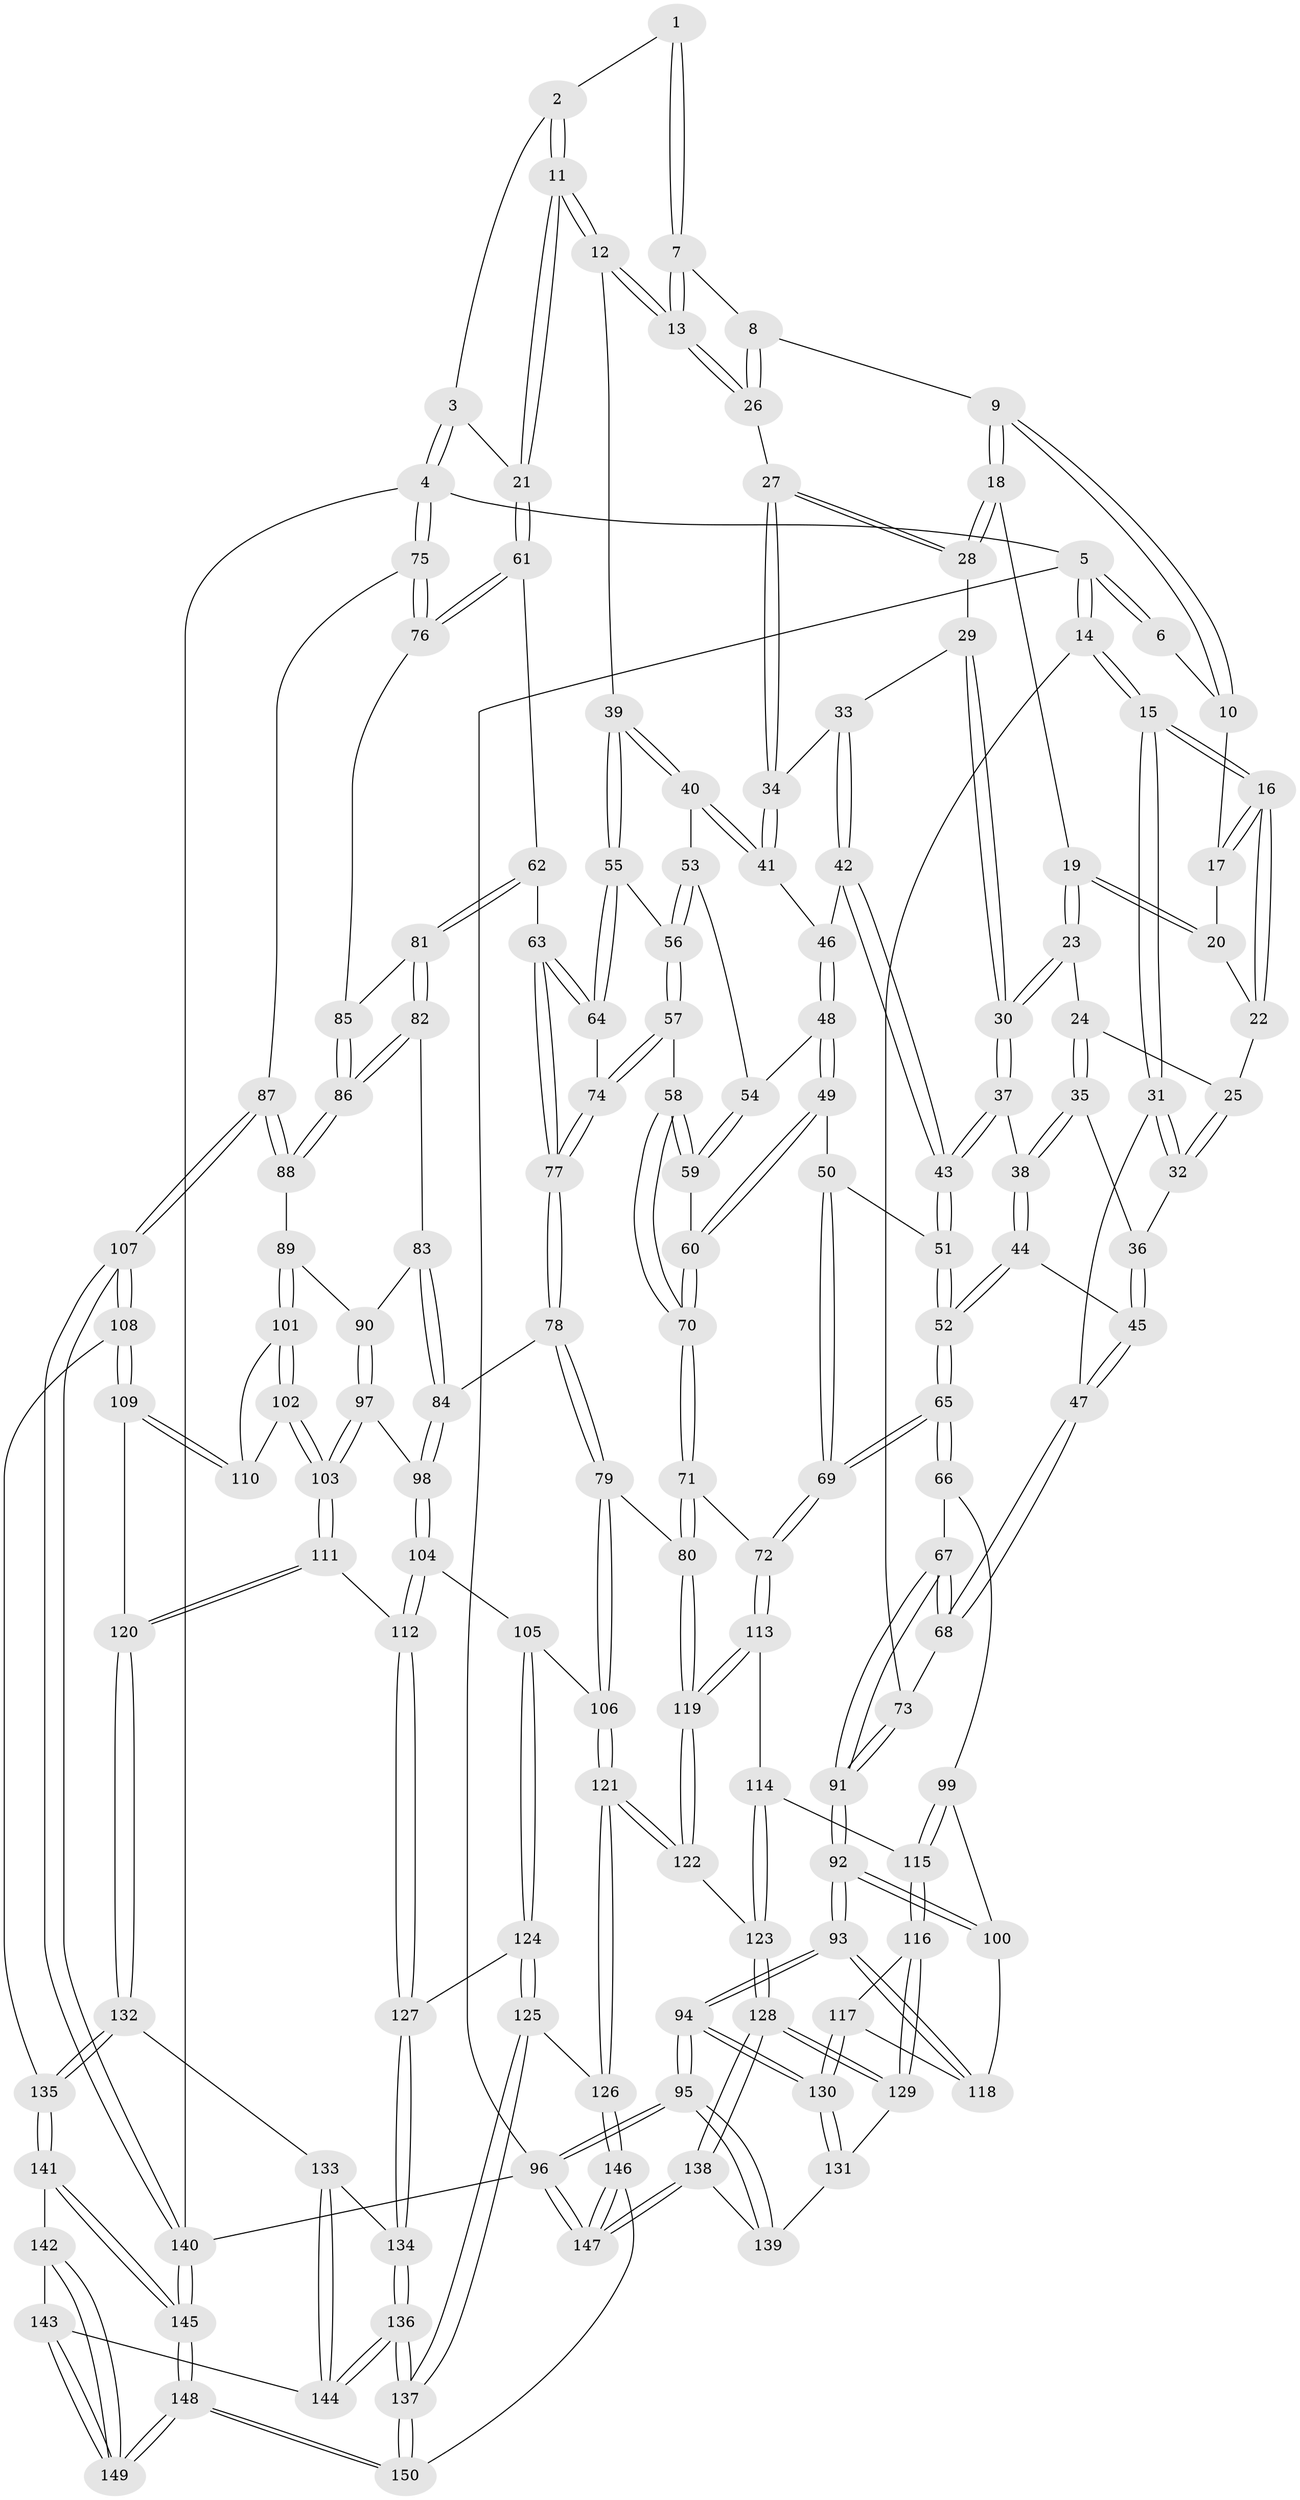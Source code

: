 // Generated by graph-tools (version 1.1) at 2025/00/03/09/25 05:00:37]
// undirected, 150 vertices, 372 edges
graph export_dot {
graph [start="1"]
  node [color=gray90,style=filled];
  1 [pos="+0.5979396321633249+0"];
  2 [pos="+0.6949780214540899+0"];
  3 [pos="+1+0"];
  4 [pos="+1+0"];
  5 [pos="+0+0"];
  6 [pos="+0.2988541256162689+0"];
  7 [pos="+0.5840030982269814+0"];
  8 [pos="+0.506158763526834+0.07549108751628864"];
  9 [pos="+0.3476616996763711+0.04162626560350429"];
  10 [pos="+0.2978507954724776+0"];
  11 [pos="+0.8088014494806428+0.1823694468709697"];
  12 [pos="+0.6861563617379678+0.17548642714906557"];
  13 [pos="+0.6849206313695957+0.17394121066265295"];
  14 [pos="+0+0.0879430502086665"];
  15 [pos="+0+0.09452484527079903"];
  16 [pos="+0+0.08667801759708453"];
  17 [pos="+0.2017600856151507+0.030168964942636663"];
  18 [pos="+0.34166811051737034+0.08345088032228903"];
  19 [pos="+0.2784703215566654+0.11000635047671237"];
  20 [pos="+0.196791466384612+0.08524274687946366"];
  21 [pos="+0.8257508627836744+0.19064211930336034"];
  22 [pos="+0.190918227414793+0.0925907447115522"];
  23 [pos="+0.2534248489876347+0.15644251735344367"];
  24 [pos="+0.2186597682250389+0.1656585813793717"];
  25 [pos="+0.1879033211860445+0.14650199890187332"];
  26 [pos="+0.5023217152954076+0.1188986363138619"];
  27 [pos="+0.4910659727461792+0.13798800721518467"];
  28 [pos="+0.3454214392297155+0.09206136013461738"];
  29 [pos="+0.3507183177166813+0.1289418017650443"];
  30 [pos="+0.29665640344683175+0.20819814729428474"];
  31 [pos="+0.07936324059837649+0.2087346465815199"];
  32 [pos="+0.11705061472922766+0.19249564870522595"];
  33 [pos="+0.3882263489385505+0.17590154677633968"];
  34 [pos="+0.48309932204961686+0.17647448537208557"];
  35 [pos="+0.2206131825245265+0.1968594992632905"];
  36 [pos="+0.2090891562372121+0.21088585032325877"];
  37 [pos="+0.2958482393907283+0.2194415800892972"];
  38 [pos="+0.2773769742440519+0.231495112029643"];
  39 [pos="+0.6371557103204806+0.22428615073097669"];
  40 [pos="+0.5069378750746428+0.22709473554269818"];
  41 [pos="+0.49321827990542755+0.20789902009419367"];
  42 [pos="+0.3785207736384487+0.22423837236665467"];
  43 [pos="+0.33429922905387094+0.24127803680769108"];
  44 [pos="+0.24948538626371153+0.27433363499722296"];
  45 [pos="+0.20190412802840677+0.2625568377762"];
  46 [pos="+0.40083013127707684+0.24381813914720166"];
  47 [pos="+0.14139031955118395+0.2770296177854653"];
  48 [pos="+0.4060821548329055+0.2749828218341164"];
  49 [pos="+0.40510349407408736+0.2866567675811672"];
  50 [pos="+0.3660692155663526+0.3055879327733532"];
  51 [pos="+0.33695697176391226+0.2639882418139438"];
  52 [pos="+0.26950738322424367+0.3294317450182549"];
  53 [pos="+0.5044121694287358+0.23788951086026508"];
  54 [pos="+0.5041458785679622+0.23860356958644854"];
  55 [pos="+0.6330412349477581+0.2501921234224533"];
  56 [pos="+0.5807221668474412+0.3208783092653313"];
  57 [pos="+0.5645194458759561+0.35671420096369516"];
  58 [pos="+0.5230087364454262+0.34828994610642144"];
  59 [pos="+0.49210066340740355+0.28928367038140257"];
  60 [pos="+0.43788730047544683+0.3107103774325385"];
  61 [pos="+0.830110408687858+0.1953689265872973"];
  62 [pos="+0.7792951725691192+0.35549658695361713"];
  63 [pos="+0.7041760637754367+0.3736879747484058"];
  64 [pos="+0.6668822821379046+0.3431753846810333"];
  65 [pos="+0.2838631458262049+0.48893542853631855"];
  66 [pos="+0.2035010066330915+0.47542899792755927"];
  67 [pos="+0.17982305287416578+0.4603535132909339"];
  68 [pos="+0.14670167151464003+0.3594044237346609"];
  69 [pos="+0.2950421913837006+0.49468010256202205"];
  70 [pos="+0.4157017528781983+0.43727440281699065"];
  71 [pos="+0.3619798106002843+0.5199185300583956"];
  72 [pos="+0.2980701581502428+0.49711138411308387"];
  73 [pos="+0+0.23156525542230016"];
  74 [pos="+0.5734311614126821+0.3685741703669088"];
  75 [pos="+1+0.25128990729323475"];
  76 [pos="+1+0.2527027861277001"];
  77 [pos="+0.6097944985439469+0.5087767724645429"];
  78 [pos="+0.6088471271714846+0.5143125084545349"];
  79 [pos="+0.45254274592706045+0.5791808481651572"];
  80 [pos="+0.390001409945931+0.5444743061477351"];
  81 [pos="+0.7845622658148381+0.36617368689138424"];
  82 [pos="+0.7981423930144905+0.42354917843897916"];
  83 [pos="+0.7962260555109465+0.4288647530022695"];
  84 [pos="+0.6627606961276914+0.5396540635569493"];
  85 [pos="+0.9237922140711721+0.3950162888748563"];
  86 [pos="+0.8978249656796876+0.45802870514130684"];
  87 [pos="+1+0.6281862564625198"];
  88 [pos="+0.9320549523594824+0.5479725953554315"];
  89 [pos="+0.8932708193389562+0.5579129071332853"];
  90 [pos="+0.8174231897013167+0.5366364252035137"];
  91 [pos="+0+0.4347284884566525"];
  92 [pos="+0+0.5447334667088278"];
  93 [pos="+0+0.5786871699080463"];
  94 [pos="+0+1"];
  95 [pos="+0+1"];
  96 [pos="+0+1"];
  97 [pos="+0.7203054813543774+0.5744116817292629"];
  98 [pos="+0.6717498600698493+0.548131252381909"];
  99 [pos="+0.09392163101849024+0.6036210367523732"];
  100 [pos="+0.07482774342474352+0.6086795973486637"];
  101 [pos="+0.8549429735040276+0.6135694248924507"];
  102 [pos="+0.7795713995093687+0.6710952709784913"];
  103 [pos="+0.770512359867629+0.6746635562768456"];
  104 [pos="+0.645360574493931+0.7155055142547955"];
  105 [pos="+0.5412918631840685+0.6896963701294291"];
  106 [pos="+0.45955972866300543+0.604128844651649"];
  107 [pos="+1+0.7200596808238778"];
  108 [pos="+1+0.7529165792421827"];
  109 [pos="+0.9814948358335182+0.7409114950873904"];
  110 [pos="+0.8872723258126324+0.6859632987613313"];
  111 [pos="+0.7531003347634033+0.7439192470150092"];
  112 [pos="+0.695811377754865+0.7576347566615608"];
  113 [pos="+0.19828978821343407+0.6899803750935896"];
  114 [pos="+0.17956704272287183+0.7039716354692946"];
  115 [pos="+0.15207356286730556+0.7156151770973922"];
  116 [pos="+0.13687354581691275+0.7344053161302988"];
  117 [pos="+0.07703425431233273+0.7501719369218229"];
  118 [pos="+0.04760008855848671+0.6956253523704303"];
  119 [pos="+0.290897991576571+0.7435327844071439"];
  120 [pos="+0.7741202561694334+0.761949774319911"];
  121 [pos="+0.39604047626868866+0.847682930457333"];
  122 [pos="+0.30826500464111545+0.8467553548140566"];
  123 [pos="+0.29778343315770633+0.8517469065993479"];
  124 [pos="+0.5532435322184973+0.8110302802344053"];
  125 [pos="+0.5354385389575036+0.8445222529902724"];
  126 [pos="+0.4123402842639466+0.8613553135512196"];
  127 [pos="+0.680239885836952+0.7810132744235339"];
  128 [pos="+0.28929593577781093+0.8574776782644182"];
  129 [pos="+0.17605194739819657+0.810401691587728"];
  130 [pos="+0.006077081077951904+0.8322884405512091"];
  131 [pos="+0.12215705671219583+0.8663698689009176"];
  132 [pos="+0.802913405111086+0.845748931536754"];
  133 [pos="+0.7859172747130544+0.8642732411549239"];
  134 [pos="+0.666818838504403+0.8791159951826908"];
  135 [pos="+0.8798606309685507+0.8840575302974246"];
  136 [pos="+0.6329814015052508+0.9476308667962394"];
  137 [pos="+0.6327693447733604+0.947792669377744"];
  138 [pos="+0.22446586734533036+0.9659311312519884"];
  139 [pos="+0.140084102439482+0.8952931565134818"];
  140 [pos="+1+1"];
  141 [pos="+0.8796132961210706+0.8901490010208736"];
  142 [pos="+0.8599567207066126+0.9293553300775441"];
  143 [pos="+0.7744738530496691+0.959906577888158"];
  144 [pos="+0.7557570951120963+0.9429535534553448"];
  145 [pos="+1+1"];
  146 [pos="+0.483430485523011+1"];
  147 [pos="+0.18455078972473674+1"];
  148 [pos="+0.8870873103621689+1"];
  149 [pos="+0.8794332868004131+1"];
  150 [pos="+0.5521108446784414+1"];
  1 -- 2;
  1 -- 7;
  1 -- 7;
  2 -- 3;
  2 -- 11;
  2 -- 11;
  3 -- 4;
  3 -- 4;
  3 -- 21;
  4 -- 5;
  4 -- 75;
  4 -- 75;
  4 -- 140;
  5 -- 6;
  5 -- 6;
  5 -- 14;
  5 -- 14;
  5 -- 96;
  6 -- 10;
  7 -- 8;
  7 -- 13;
  7 -- 13;
  8 -- 9;
  8 -- 26;
  8 -- 26;
  9 -- 10;
  9 -- 10;
  9 -- 18;
  9 -- 18;
  10 -- 17;
  11 -- 12;
  11 -- 12;
  11 -- 21;
  11 -- 21;
  12 -- 13;
  12 -- 13;
  12 -- 39;
  13 -- 26;
  13 -- 26;
  14 -- 15;
  14 -- 15;
  14 -- 73;
  15 -- 16;
  15 -- 16;
  15 -- 31;
  15 -- 31;
  16 -- 17;
  16 -- 17;
  16 -- 22;
  16 -- 22;
  17 -- 20;
  18 -- 19;
  18 -- 28;
  18 -- 28;
  19 -- 20;
  19 -- 20;
  19 -- 23;
  19 -- 23;
  20 -- 22;
  21 -- 61;
  21 -- 61;
  22 -- 25;
  23 -- 24;
  23 -- 30;
  23 -- 30;
  24 -- 25;
  24 -- 35;
  24 -- 35;
  25 -- 32;
  25 -- 32;
  26 -- 27;
  27 -- 28;
  27 -- 28;
  27 -- 34;
  27 -- 34;
  28 -- 29;
  29 -- 30;
  29 -- 30;
  29 -- 33;
  30 -- 37;
  30 -- 37;
  31 -- 32;
  31 -- 32;
  31 -- 47;
  32 -- 36;
  33 -- 34;
  33 -- 42;
  33 -- 42;
  34 -- 41;
  34 -- 41;
  35 -- 36;
  35 -- 38;
  35 -- 38;
  36 -- 45;
  36 -- 45;
  37 -- 38;
  37 -- 43;
  37 -- 43;
  38 -- 44;
  38 -- 44;
  39 -- 40;
  39 -- 40;
  39 -- 55;
  39 -- 55;
  40 -- 41;
  40 -- 41;
  40 -- 53;
  41 -- 46;
  42 -- 43;
  42 -- 43;
  42 -- 46;
  43 -- 51;
  43 -- 51;
  44 -- 45;
  44 -- 52;
  44 -- 52;
  45 -- 47;
  45 -- 47;
  46 -- 48;
  46 -- 48;
  47 -- 68;
  47 -- 68;
  48 -- 49;
  48 -- 49;
  48 -- 54;
  49 -- 50;
  49 -- 60;
  49 -- 60;
  50 -- 51;
  50 -- 69;
  50 -- 69;
  51 -- 52;
  51 -- 52;
  52 -- 65;
  52 -- 65;
  53 -- 54;
  53 -- 56;
  53 -- 56;
  54 -- 59;
  54 -- 59;
  55 -- 56;
  55 -- 64;
  55 -- 64;
  56 -- 57;
  56 -- 57;
  57 -- 58;
  57 -- 74;
  57 -- 74;
  58 -- 59;
  58 -- 59;
  58 -- 70;
  58 -- 70;
  59 -- 60;
  60 -- 70;
  60 -- 70;
  61 -- 62;
  61 -- 76;
  61 -- 76;
  62 -- 63;
  62 -- 81;
  62 -- 81;
  63 -- 64;
  63 -- 64;
  63 -- 77;
  63 -- 77;
  64 -- 74;
  65 -- 66;
  65 -- 66;
  65 -- 69;
  65 -- 69;
  66 -- 67;
  66 -- 99;
  67 -- 68;
  67 -- 68;
  67 -- 91;
  67 -- 91;
  68 -- 73;
  69 -- 72;
  69 -- 72;
  70 -- 71;
  70 -- 71;
  71 -- 72;
  71 -- 80;
  71 -- 80;
  72 -- 113;
  72 -- 113;
  73 -- 91;
  73 -- 91;
  74 -- 77;
  74 -- 77;
  75 -- 76;
  75 -- 76;
  75 -- 87;
  76 -- 85;
  77 -- 78;
  77 -- 78;
  78 -- 79;
  78 -- 79;
  78 -- 84;
  79 -- 80;
  79 -- 106;
  79 -- 106;
  80 -- 119;
  80 -- 119;
  81 -- 82;
  81 -- 82;
  81 -- 85;
  82 -- 83;
  82 -- 86;
  82 -- 86;
  83 -- 84;
  83 -- 84;
  83 -- 90;
  84 -- 98;
  84 -- 98;
  85 -- 86;
  85 -- 86;
  86 -- 88;
  86 -- 88;
  87 -- 88;
  87 -- 88;
  87 -- 107;
  87 -- 107;
  88 -- 89;
  89 -- 90;
  89 -- 101;
  89 -- 101;
  90 -- 97;
  90 -- 97;
  91 -- 92;
  91 -- 92;
  92 -- 93;
  92 -- 93;
  92 -- 100;
  92 -- 100;
  93 -- 94;
  93 -- 94;
  93 -- 118;
  93 -- 118;
  94 -- 95;
  94 -- 95;
  94 -- 130;
  94 -- 130;
  95 -- 96;
  95 -- 96;
  95 -- 139;
  95 -- 139;
  96 -- 147;
  96 -- 147;
  96 -- 140;
  97 -- 98;
  97 -- 103;
  97 -- 103;
  98 -- 104;
  98 -- 104;
  99 -- 100;
  99 -- 115;
  99 -- 115;
  100 -- 118;
  101 -- 102;
  101 -- 102;
  101 -- 110;
  102 -- 103;
  102 -- 103;
  102 -- 110;
  103 -- 111;
  103 -- 111;
  104 -- 105;
  104 -- 112;
  104 -- 112;
  105 -- 106;
  105 -- 124;
  105 -- 124;
  106 -- 121;
  106 -- 121;
  107 -- 108;
  107 -- 108;
  107 -- 140;
  107 -- 140;
  108 -- 109;
  108 -- 109;
  108 -- 135;
  109 -- 110;
  109 -- 110;
  109 -- 120;
  111 -- 112;
  111 -- 120;
  111 -- 120;
  112 -- 127;
  112 -- 127;
  113 -- 114;
  113 -- 119;
  113 -- 119;
  114 -- 115;
  114 -- 123;
  114 -- 123;
  115 -- 116;
  115 -- 116;
  116 -- 117;
  116 -- 129;
  116 -- 129;
  117 -- 118;
  117 -- 130;
  117 -- 130;
  119 -- 122;
  119 -- 122;
  120 -- 132;
  120 -- 132;
  121 -- 122;
  121 -- 122;
  121 -- 126;
  121 -- 126;
  122 -- 123;
  123 -- 128;
  123 -- 128;
  124 -- 125;
  124 -- 125;
  124 -- 127;
  125 -- 126;
  125 -- 137;
  125 -- 137;
  126 -- 146;
  126 -- 146;
  127 -- 134;
  127 -- 134;
  128 -- 129;
  128 -- 129;
  128 -- 138;
  128 -- 138;
  129 -- 131;
  130 -- 131;
  130 -- 131;
  131 -- 139;
  132 -- 133;
  132 -- 135;
  132 -- 135;
  133 -- 134;
  133 -- 144;
  133 -- 144;
  134 -- 136;
  134 -- 136;
  135 -- 141;
  135 -- 141;
  136 -- 137;
  136 -- 137;
  136 -- 144;
  136 -- 144;
  137 -- 150;
  137 -- 150;
  138 -- 139;
  138 -- 147;
  138 -- 147;
  140 -- 145;
  140 -- 145;
  141 -- 142;
  141 -- 145;
  141 -- 145;
  142 -- 143;
  142 -- 149;
  142 -- 149;
  143 -- 144;
  143 -- 149;
  143 -- 149;
  145 -- 148;
  145 -- 148;
  146 -- 147;
  146 -- 147;
  146 -- 150;
  148 -- 149;
  148 -- 149;
  148 -- 150;
  148 -- 150;
}
